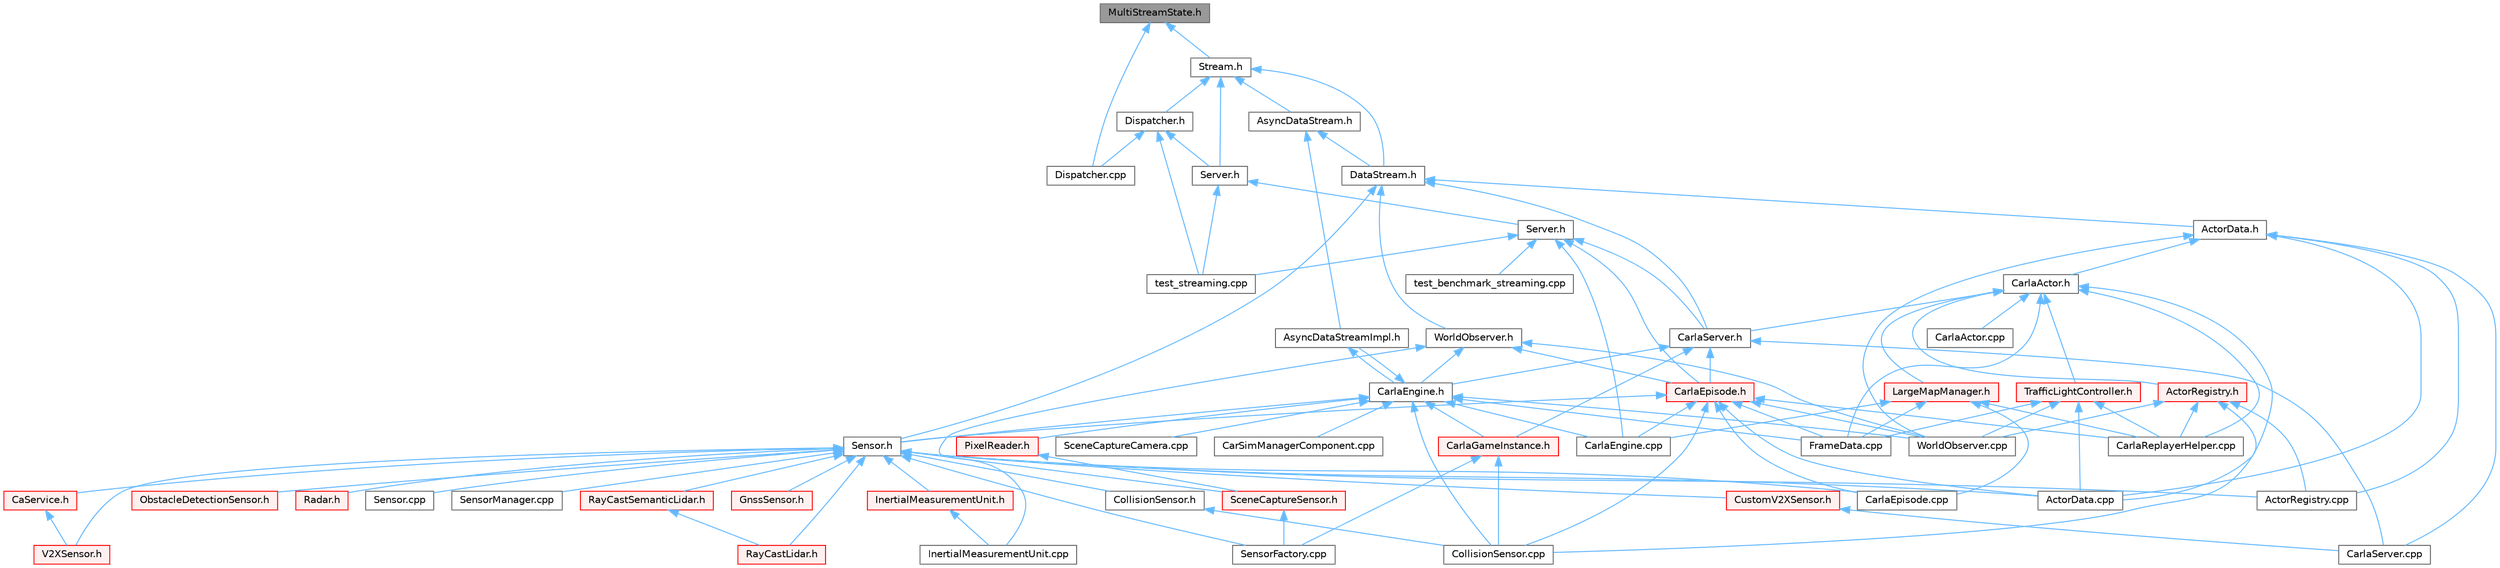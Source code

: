 digraph "MultiStreamState.h"
{
 // INTERACTIVE_SVG=YES
 // LATEX_PDF_SIZE
  bgcolor="transparent";
  edge [fontname=Helvetica,fontsize=10,labelfontname=Helvetica,labelfontsize=10];
  node [fontname=Helvetica,fontsize=10,shape=box,height=0.2,width=0.4];
  Node1 [id="Node000001",label="MultiStreamState.h",height=0.2,width=0.4,color="gray40", fillcolor="grey60", style="filled", fontcolor="black",tooltip=" "];
  Node1 -> Node2 [id="edge1_Node000001_Node000002",dir="back",color="steelblue1",style="solid",tooltip=" "];
  Node2 [id="Node000002",label="Dispatcher.cpp",height=0.2,width=0.4,color="grey40", fillcolor="white", style="filled",URL="$db/dd1/Dispatcher_8cpp.html",tooltip=" "];
  Node1 -> Node3 [id="edge2_Node000001_Node000003",dir="back",color="steelblue1",style="solid",tooltip=" "];
  Node3 [id="Node000003",label="Stream.h",height=0.2,width=0.4,color="grey40", fillcolor="white", style="filled",URL="$de/dd1/Stream_8h.html",tooltip=" "];
  Node3 -> Node4 [id="edge3_Node000003_Node000004",dir="back",color="steelblue1",style="solid",tooltip=" "];
  Node4 [id="Node000004",label="AsyncDataStream.h",height=0.2,width=0.4,color="grey40", fillcolor="white", style="filled",URL="$d9/d4d/AsyncDataStream_8h.html",tooltip=" "];
  Node4 -> Node5 [id="edge4_Node000004_Node000005",dir="back",color="steelblue1",style="solid",tooltip=" "];
  Node5 [id="Node000005",label="AsyncDataStreamImpl.h",height=0.2,width=0.4,color="grey40", fillcolor="white", style="filled",URL="$d0/d17/AsyncDataStreamImpl_8h.html",tooltip=" "];
  Node5 -> Node6 [id="edge5_Node000005_Node000006",dir="back",color="steelblue1",style="solid",tooltip=" "];
  Node6 [id="Node000006",label="CarlaEngine.h",height=0.2,width=0.4,color="grey40", fillcolor="white", style="filled",URL="$d0/d11/CarlaEngine_8h.html",tooltip=" "];
  Node6 -> Node5 [id="edge6_Node000006_Node000005",dir="back",color="steelblue1",style="solid",tooltip=" "];
  Node6 -> Node7 [id="edge7_Node000006_Node000007",dir="back",color="steelblue1",style="solid",tooltip=" "];
  Node7 [id="Node000007",label="CarSimManagerComponent.cpp",height=0.2,width=0.4,color="grey40", fillcolor="white", style="filled",URL="$d2/d56/CarSimManagerComponent_8cpp.html",tooltip=" "];
  Node6 -> Node8 [id="edge8_Node000006_Node000008",dir="back",color="steelblue1",style="solid",tooltip=" "];
  Node8 [id="Node000008",label="CarlaEngine.cpp",height=0.2,width=0.4,color="grey40", fillcolor="white", style="filled",URL="$d6/da1/CarlaEngine_8cpp.html",tooltip=" "];
  Node6 -> Node9 [id="edge9_Node000006_Node000009",dir="back",color="steelblue1",style="solid",tooltip=" "];
  Node9 [id="Node000009",label="CarlaGameInstance.h",height=0.2,width=0.4,color="red", fillcolor="#FFF0F0", style="filled",URL="$d2/dba/CarlaGameInstance_8h.html",tooltip=" "];
  Node9 -> Node43 [id="edge10_Node000009_Node000043",dir="back",color="steelblue1",style="solid",tooltip=" "];
  Node43 [id="Node000043",label="CollisionSensor.cpp",height=0.2,width=0.4,color="grey40", fillcolor="white", style="filled",URL="$da/df0/CollisionSensor_8cpp.html",tooltip=" "];
  Node9 -> Node33 [id="edge11_Node000009_Node000033",dir="back",color="steelblue1",style="solid",tooltip=" "];
  Node33 [id="Node000033",label="SensorFactory.cpp",height=0.2,width=0.4,color="grey40", fillcolor="white", style="filled",URL="$d0/dde/SensorFactory_8cpp.html",tooltip=" "];
  Node6 -> Node43 [id="edge12_Node000006_Node000043",dir="back",color="steelblue1",style="solid",tooltip=" "];
  Node6 -> Node25 [id="edge13_Node000006_Node000025",dir="back",color="steelblue1",style="solid",tooltip=" "];
  Node25 [id="Node000025",label="FrameData.cpp",height=0.2,width=0.4,color="grey40", fillcolor="white", style="filled",URL="$df/d8a/FrameData_8cpp.html",tooltip=" "];
  Node6 -> Node47 [id="edge14_Node000006_Node000047",dir="back",color="steelblue1",style="solid",tooltip=" "];
  Node47 [id="Node000047",label="PixelReader.h",height=0.2,width=0.4,color="red", fillcolor="#FFF0F0", style="filled",URL="$df/d2e/PixelReader_8h.html",tooltip=" "];
  Node47 -> Node57 [id="edge15_Node000047_Node000057",dir="back",color="steelblue1",style="solid",tooltip=" "];
  Node57 [id="Node000057",label="SceneCaptureSensor.h",height=0.2,width=0.4,color="red", fillcolor="#FFF0F0", style="filled",URL="$d8/d95/SceneCaptureSensor_8h.html",tooltip=" "];
  Node57 -> Node33 [id="edge16_Node000057_Node000033",dir="back",color="steelblue1",style="solid",tooltip=" "];
  Node6 -> Node55 [id="edge17_Node000006_Node000055",dir="back",color="steelblue1",style="solid",tooltip=" "];
  Node55 [id="Node000055",label="SceneCaptureCamera.cpp",height=0.2,width=0.4,color="grey40", fillcolor="white", style="filled",URL="$d1/dec/SceneCaptureCamera_8cpp.html",tooltip=" "];
  Node6 -> Node73 [id="edge18_Node000006_Node000073",dir="back",color="steelblue1",style="solid",tooltip=" "];
  Node73 [id="Node000073",label="Sensor.h",height=0.2,width=0.4,color="grey40", fillcolor="white", style="filled",URL="$d7/d7d/Unreal_2CarlaUE4_2Plugins_2Carla_2Source_2Carla_2Sensor_2Sensor_8h.html",tooltip=" "];
  Node73 -> Node12 [id="edge19_Node000073_Node000012",dir="back",color="steelblue1",style="solid",tooltip=" "];
  Node12 [id="Node000012",label="ActorData.cpp",height=0.2,width=0.4,color="grey40", fillcolor="white", style="filled",URL="$da/d7f/ActorData_8cpp.html",tooltip=" "];
  Node73 -> Node74 [id="edge20_Node000073_Node000074",dir="back",color="steelblue1",style="solid",tooltip=" "];
  Node74 [id="Node000074",label="ActorRegistry.cpp",height=0.2,width=0.4,color="grey40", fillcolor="white", style="filled",URL="$d3/df3/ActorRegistry_8cpp.html",tooltip=" "];
  Node73 -> Node75 [id="edge21_Node000073_Node000075",dir="back",color="steelblue1",style="solid",tooltip=" "];
  Node75 [id="Node000075",label="CaService.h",height=0.2,width=0.4,color="red", fillcolor="#FFF0F0", style="filled",URL="$df/dd8/CaService_8h.html",tooltip=" "];
  Node75 -> Node78 [id="edge22_Node000075_Node000078",dir="back",color="steelblue1",style="solid",tooltip=" "];
  Node78 [id="Node000078",label="V2XSensor.h",height=0.2,width=0.4,color="red", fillcolor="#FFF0F0", style="filled",URL="$d1/d71/V2XSensor_8h.html",tooltip=" "];
  Node73 -> Node17 [id="edge23_Node000073_Node000017",dir="back",color="steelblue1",style="solid",tooltip=" "];
  Node17 [id="Node000017",label="CarlaEpisode.cpp",height=0.2,width=0.4,color="grey40", fillcolor="white", style="filled",URL="$d6/dd9/CarlaEpisode_8cpp.html",tooltip=" "];
  Node73 -> Node92 [id="edge24_Node000073_Node000092",dir="back",color="steelblue1",style="solid",tooltip=" "];
  Node92 [id="Node000092",label="CollisionSensor.h",height=0.2,width=0.4,color="grey40", fillcolor="white", style="filled",URL="$d3/dd6/CollisionSensor_8h.html",tooltip=" "];
  Node92 -> Node43 [id="edge25_Node000092_Node000043",dir="back",color="steelblue1",style="solid",tooltip=" "];
  Node73 -> Node93 [id="edge26_Node000073_Node000093",dir="back",color="steelblue1",style="solid",tooltip=" "];
  Node93 [id="Node000093",label="CustomV2XSensor.h",height=0.2,width=0.4,color="red", fillcolor="#FFF0F0", style="filled",URL="$df/d4b/CustomV2XSensor_8h.html",tooltip=" "];
  Node93 -> Node20 [id="edge27_Node000093_Node000020",dir="back",color="steelblue1",style="solid",tooltip=" "];
  Node20 [id="Node000020",label="CarlaServer.cpp",height=0.2,width=0.4,color="grey40", fillcolor="white", style="filled",URL="$db/d6c/CarlaServer_8cpp.html",tooltip=" "];
  Node73 -> Node94 [id="edge28_Node000073_Node000094",dir="back",color="steelblue1",style="solid",tooltip=" "];
  Node94 [id="Node000094",label="GnssSensor.h",height=0.2,width=0.4,color="red", fillcolor="#FFF0F0", style="filled",URL="$d9/d73/GnssSensor_8h.html",tooltip=" "];
  Node73 -> Node95 [id="edge29_Node000073_Node000095",dir="back",color="steelblue1",style="solid",tooltip=" "];
  Node95 [id="Node000095",label="InertialMeasurementUnit.h",height=0.2,width=0.4,color="red", fillcolor="#FFF0F0", style="filled",URL="$d7/dfa/InertialMeasurementUnit_8h.html",tooltip=" "];
  Node95 -> Node84 [id="edge30_Node000095_Node000084",dir="back",color="steelblue1",style="solid",tooltip=" "];
  Node84 [id="Node000084",label="InertialMeasurementUnit.cpp",height=0.2,width=0.4,color="grey40", fillcolor="white", style="filled",URL="$d7/d78/InertialMeasurementUnit_8cpp.html",tooltip=" "];
  Node73 -> Node96 [id="edge31_Node000073_Node000096",dir="back",color="steelblue1",style="solid",tooltip=" "];
  Node96 [id="Node000096",label="ObstacleDetectionSensor.h",height=0.2,width=0.4,color="red", fillcolor="#FFF0F0", style="filled",URL="$d7/d55/ObstacleDetectionSensor_8h.html",tooltip=" "];
  Node73 -> Node97 [id="edge32_Node000073_Node000097",dir="back",color="steelblue1",style="solid",tooltip=" "];
  Node97 [id="Node000097",label="Radar.h",height=0.2,width=0.4,color="red", fillcolor="#FFF0F0", style="filled",URL="$d6/de9/Radar_8h.html",tooltip=" "];
  Node73 -> Node87 [id="edge33_Node000073_Node000087",dir="back",color="steelblue1",style="solid",tooltip=" "];
  Node87 [id="Node000087",label="RayCastLidar.h",height=0.2,width=0.4,color="red", fillcolor="#FFF0F0", style="filled",URL="$d1/d53/RayCastLidar_8h.html",tooltip=" "];
  Node73 -> Node89 [id="edge34_Node000073_Node000089",dir="back",color="steelblue1",style="solid",tooltip=" "];
  Node89 [id="Node000089",label="RayCastSemanticLidar.h",height=0.2,width=0.4,color="red", fillcolor="#FFF0F0", style="filled",URL="$de/dc6/RayCastSemanticLidar_8h.html",tooltip=" "];
  Node89 -> Node87 [id="edge35_Node000089_Node000087",dir="back",color="steelblue1",style="solid",tooltip=" "];
  Node73 -> Node57 [id="edge36_Node000073_Node000057",dir="back",color="steelblue1",style="solid",tooltip=" "];
  Node73 -> Node32 [id="edge37_Node000073_Node000032",dir="back",color="steelblue1",style="solid",tooltip=" "];
  Node32 [id="Node000032",label="Sensor.cpp",height=0.2,width=0.4,color="grey40", fillcolor="white", style="filled",URL="$d7/d16/Sensor_8cpp.html",tooltip=" "];
  Node73 -> Node33 [id="edge38_Node000073_Node000033",dir="back",color="steelblue1",style="solid",tooltip=" "];
  Node73 -> Node98 [id="edge39_Node000073_Node000098",dir="back",color="steelblue1",style="solid",tooltip=" "];
  Node98 [id="Node000098",label="SensorManager.cpp",height=0.2,width=0.4,color="grey40", fillcolor="white", style="filled",URL="$d2/d0d/SensorManager_8cpp.html",tooltip=" "];
  Node73 -> Node78 [id="edge40_Node000073_Node000078",dir="back",color="steelblue1",style="solid",tooltip=" "];
  Node6 -> Node99 [id="edge41_Node000006_Node000099",dir="back",color="steelblue1",style="solid",tooltip=" "];
  Node99 [id="Node000099",label="WorldObserver.cpp",height=0.2,width=0.4,color="grey40", fillcolor="white", style="filled",URL="$d9/de7/WorldObserver_8cpp.html",tooltip=" "];
  Node4 -> Node100 [id="edge42_Node000004_Node000100",dir="back",color="steelblue1",style="solid",tooltip=" "];
  Node100 [id="Node000100",label="DataStream.h",height=0.2,width=0.4,color="grey40", fillcolor="white", style="filled",URL="$da/dd9/DataStream_8h.html",tooltip=" "];
  Node100 -> Node101 [id="edge43_Node000100_Node000101",dir="back",color="steelblue1",style="solid",tooltip=" "];
  Node101 [id="Node000101",label="ActorData.h",height=0.2,width=0.4,color="grey40", fillcolor="white", style="filled",URL="$de/d7d/ActorData_8h.html",tooltip=" "];
  Node101 -> Node12 [id="edge44_Node000101_Node000012",dir="back",color="steelblue1",style="solid",tooltip=" "];
  Node101 -> Node74 [id="edge45_Node000101_Node000074",dir="back",color="steelblue1",style="solid",tooltip=" "];
  Node101 -> Node102 [id="edge46_Node000101_Node000102",dir="back",color="steelblue1",style="solid",tooltip=" "];
  Node102 [id="Node000102",label="CarlaActor.h",height=0.2,width=0.4,color="grey40", fillcolor="white", style="filled",URL="$de/d36/CarlaActor_8h.html",tooltip=" "];
  Node102 -> Node12 [id="edge47_Node000102_Node000012",dir="back",color="steelblue1",style="solid",tooltip=" "];
  Node102 -> Node103 [id="edge48_Node000102_Node000103",dir="back",color="steelblue1",style="solid",tooltip=" "];
  Node103 [id="Node000103",label="ActorRegistry.h",height=0.2,width=0.4,color="red", fillcolor="#FFF0F0", style="filled",URL="$da/de4/ActorRegistry_8h.html",tooltip=" "];
  Node103 -> Node74 [id="edge49_Node000103_Node000074",dir="back",color="steelblue1",style="solid",tooltip=" "];
  Node103 -> Node19 [id="edge50_Node000103_Node000019",dir="back",color="steelblue1",style="solid",tooltip=" "];
  Node19 [id="Node000019",label="CarlaReplayerHelper.cpp",height=0.2,width=0.4,color="grey40", fillcolor="white", style="filled",URL="$d2/d32/CarlaReplayerHelper_8cpp.html",tooltip=" "];
  Node103 -> Node43 [id="edge51_Node000103_Node000043",dir="back",color="steelblue1",style="solid",tooltip=" "];
  Node103 -> Node99 [id="edge52_Node000103_Node000099",dir="back",color="steelblue1",style="solid",tooltip=" "];
  Node102 -> Node15 [id="edge53_Node000102_Node000015",dir="back",color="steelblue1",style="solid",tooltip=" "];
  Node15 [id="Node000015",label="CarlaActor.cpp",height=0.2,width=0.4,color="grey40", fillcolor="white", style="filled",URL="$d3/d43/CarlaActor_8cpp.html",tooltip=" "];
  Node102 -> Node19 [id="edge54_Node000102_Node000019",dir="back",color="steelblue1",style="solid",tooltip=" "];
  Node102 -> Node111 [id="edge55_Node000102_Node000111",dir="back",color="steelblue1",style="solid",tooltip=" "];
  Node111 [id="Node000111",label="CarlaServer.h",height=0.2,width=0.4,color="grey40", fillcolor="white", style="filled",URL="$d0/d35/CarlaServer_8h.html",tooltip=" "];
  Node111 -> Node6 [id="edge56_Node000111_Node000006",dir="back",color="steelblue1",style="solid",tooltip=" "];
  Node111 -> Node105 [id="edge57_Node000111_Node000105",dir="back",color="steelblue1",style="solid",tooltip=" "];
  Node105 [id="Node000105",label="CarlaEpisode.h",height=0.2,width=0.4,color="red", fillcolor="#FFF0F0", style="filled",URL="$de/db8/CarlaEpisode_8h.html",tooltip=" "];
  Node105 -> Node12 [id="edge58_Node000105_Node000012",dir="back",color="steelblue1",style="solid",tooltip=" "];
  Node105 -> Node8 [id="edge59_Node000105_Node000008",dir="back",color="steelblue1",style="solid",tooltip=" "];
  Node105 -> Node17 [id="edge60_Node000105_Node000017",dir="back",color="steelblue1",style="solid",tooltip=" "];
  Node105 -> Node19 [id="edge61_Node000105_Node000019",dir="back",color="steelblue1",style="solid",tooltip=" "];
  Node105 -> Node43 [id="edge62_Node000105_Node000043",dir="back",color="steelblue1",style="solid",tooltip=" "];
  Node105 -> Node25 [id="edge63_Node000105_Node000025",dir="back",color="steelblue1",style="solid",tooltip=" "];
  Node105 -> Node73 [id="edge64_Node000105_Node000073",dir="back",color="steelblue1",style="solid",tooltip=" "];
  Node105 -> Node99 [id="edge65_Node000105_Node000099",dir="back",color="steelblue1",style="solid",tooltip=" "];
  Node111 -> Node9 [id="edge66_Node000111_Node000009",dir="back",color="steelblue1",style="solid",tooltip=" "];
  Node111 -> Node20 [id="edge67_Node000111_Node000020",dir="back",color="steelblue1",style="solid",tooltip=" "];
  Node102 -> Node25 [id="edge68_Node000102_Node000025",dir="back",color="steelblue1",style="solid",tooltip=" "];
  Node102 -> Node112 [id="edge69_Node000102_Node000112",dir="back",color="steelblue1",style="solid",tooltip=" "];
  Node112 [id="Node000112",label="LargeMapManager.h",height=0.2,width=0.4,color="red", fillcolor="#FFF0F0", style="filled",URL="$d3/d30/LargeMapManager_8h.html",tooltip=" "];
  Node112 -> Node8 [id="edge70_Node000112_Node000008",dir="back",color="steelblue1",style="solid",tooltip=" "];
  Node112 -> Node17 [id="edge71_Node000112_Node000017",dir="back",color="steelblue1",style="solid",tooltip=" "];
  Node112 -> Node19 [id="edge72_Node000112_Node000019",dir="back",color="steelblue1",style="solid",tooltip=" "];
  Node112 -> Node25 [id="edge73_Node000112_Node000025",dir="back",color="steelblue1",style="solid",tooltip=" "];
  Node102 -> Node118 [id="edge74_Node000102_Node000118",dir="back",color="steelblue1",style="solid",tooltip=" "];
  Node118 [id="Node000118",label="TrafficLightController.h",height=0.2,width=0.4,color="red", fillcolor="#FFF0F0", style="filled",URL="$dd/d67/TrafficLightController_8h.html",tooltip=" "];
  Node118 -> Node12 [id="edge75_Node000118_Node000012",dir="back",color="steelblue1",style="solid",tooltip=" "];
  Node118 -> Node19 [id="edge76_Node000118_Node000019",dir="back",color="steelblue1",style="solid",tooltip=" "];
  Node118 -> Node25 [id="edge77_Node000118_Node000025",dir="back",color="steelblue1",style="solid",tooltip=" "];
  Node118 -> Node99 [id="edge78_Node000118_Node000099",dir="back",color="steelblue1",style="solid",tooltip=" "];
  Node101 -> Node20 [id="edge79_Node000101_Node000020",dir="back",color="steelblue1",style="solid",tooltip=" "];
  Node101 -> Node99 [id="edge80_Node000101_Node000099",dir="back",color="steelblue1",style="solid",tooltip=" "];
  Node100 -> Node111 [id="edge81_Node000100_Node000111",dir="back",color="steelblue1",style="solid",tooltip=" "];
  Node100 -> Node73 [id="edge82_Node000100_Node000073",dir="back",color="steelblue1",style="solid",tooltip=" "];
  Node100 -> Node122 [id="edge83_Node000100_Node000122",dir="back",color="steelblue1",style="solid",tooltip=" "];
  Node122 [id="Node000122",label="WorldObserver.h",height=0.2,width=0.4,color="grey40", fillcolor="white", style="filled",URL="$d8/deb/WorldObserver_8h.html",tooltip=" "];
  Node122 -> Node6 [id="edge84_Node000122_Node000006",dir="back",color="steelblue1",style="solid",tooltip=" "];
  Node122 -> Node105 [id="edge85_Node000122_Node000105",dir="back",color="steelblue1",style="solid",tooltip=" "];
  Node122 -> Node84 [id="edge86_Node000122_Node000084",dir="back",color="steelblue1",style="solid",tooltip=" "];
  Node122 -> Node99 [id="edge87_Node000122_Node000099",dir="back",color="steelblue1",style="solid",tooltip=" "];
  Node3 -> Node100 [id="edge88_Node000003_Node000100",dir="back",color="steelblue1",style="solid",tooltip=" "];
  Node3 -> Node123 [id="edge89_Node000003_Node000123",dir="back",color="steelblue1",style="solid",tooltip=" "];
  Node123 [id="Node000123",label="Dispatcher.h",height=0.2,width=0.4,color="grey40", fillcolor="white", style="filled",URL="$d7/d33/Dispatcher_8h.html",tooltip=" "];
  Node123 -> Node2 [id="edge90_Node000123_Node000002",dir="back",color="steelblue1",style="solid",tooltip=" "];
  Node123 -> Node124 [id="edge91_Node000123_Node000124",dir="back",color="steelblue1",style="solid",tooltip=" "];
  Node124 [id="Node000124",label="Server.h",height=0.2,width=0.4,color="grey40", fillcolor="white", style="filled",URL="$de/d03/streaming_2low__level_2Server_8h.html",tooltip=" "];
  Node124 -> Node125 [id="edge92_Node000124_Node000125",dir="back",color="steelblue1",style="solid",tooltip=" "];
  Node125 [id="Node000125",label="Server.h",height=0.2,width=0.4,color="grey40", fillcolor="white", style="filled",URL="$d8/df6/streaming_2Server_8h.html",tooltip=" "];
  Node125 -> Node8 [id="edge93_Node000125_Node000008",dir="back",color="steelblue1",style="solid",tooltip=" "];
  Node125 -> Node105 [id="edge94_Node000125_Node000105",dir="back",color="steelblue1",style="solid",tooltip=" "];
  Node125 -> Node111 [id="edge95_Node000125_Node000111",dir="back",color="steelblue1",style="solid",tooltip=" "];
  Node125 -> Node126 [id="edge96_Node000125_Node000126",dir="back",color="steelblue1",style="solid",tooltip=" "];
  Node126 [id="Node000126",label="test_benchmark_streaming.cpp",height=0.2,width=0.4,color="grey40", fillcolor="white", style="filled",URL="$db/dc1/test__benchmark__streaming_8cpp.html",tooltip=" "];
  Node125 -> Node127 [id="edge97_Node000125_Node000127",dir="back",color="steelblue1",style="solid",tooltip=" "];
  Node127 [id="Node000127",label="test_streaming.cpp",height=0.2,width=0.4,color="grey40", fillcolor="white", style="filled",URL="$d3/d36/test__streaming_8cpp.html",tooltip=" "];
  Node124 -> Node127 [id="edge98_Node000124_Node000127",dir="back",color="steelblue1",style="solid",tooltip=" "];
  Node123 -> Node127 [id="edge99_Node000123_Node000127",dir="back",color="steelblue1",style="solid",tooltip=" "];
  Node3 -> Node124 [id="edge100_Node000003_Node000124",dir="back",color="steelblue1",style="solid",tooltip=" "];
}
